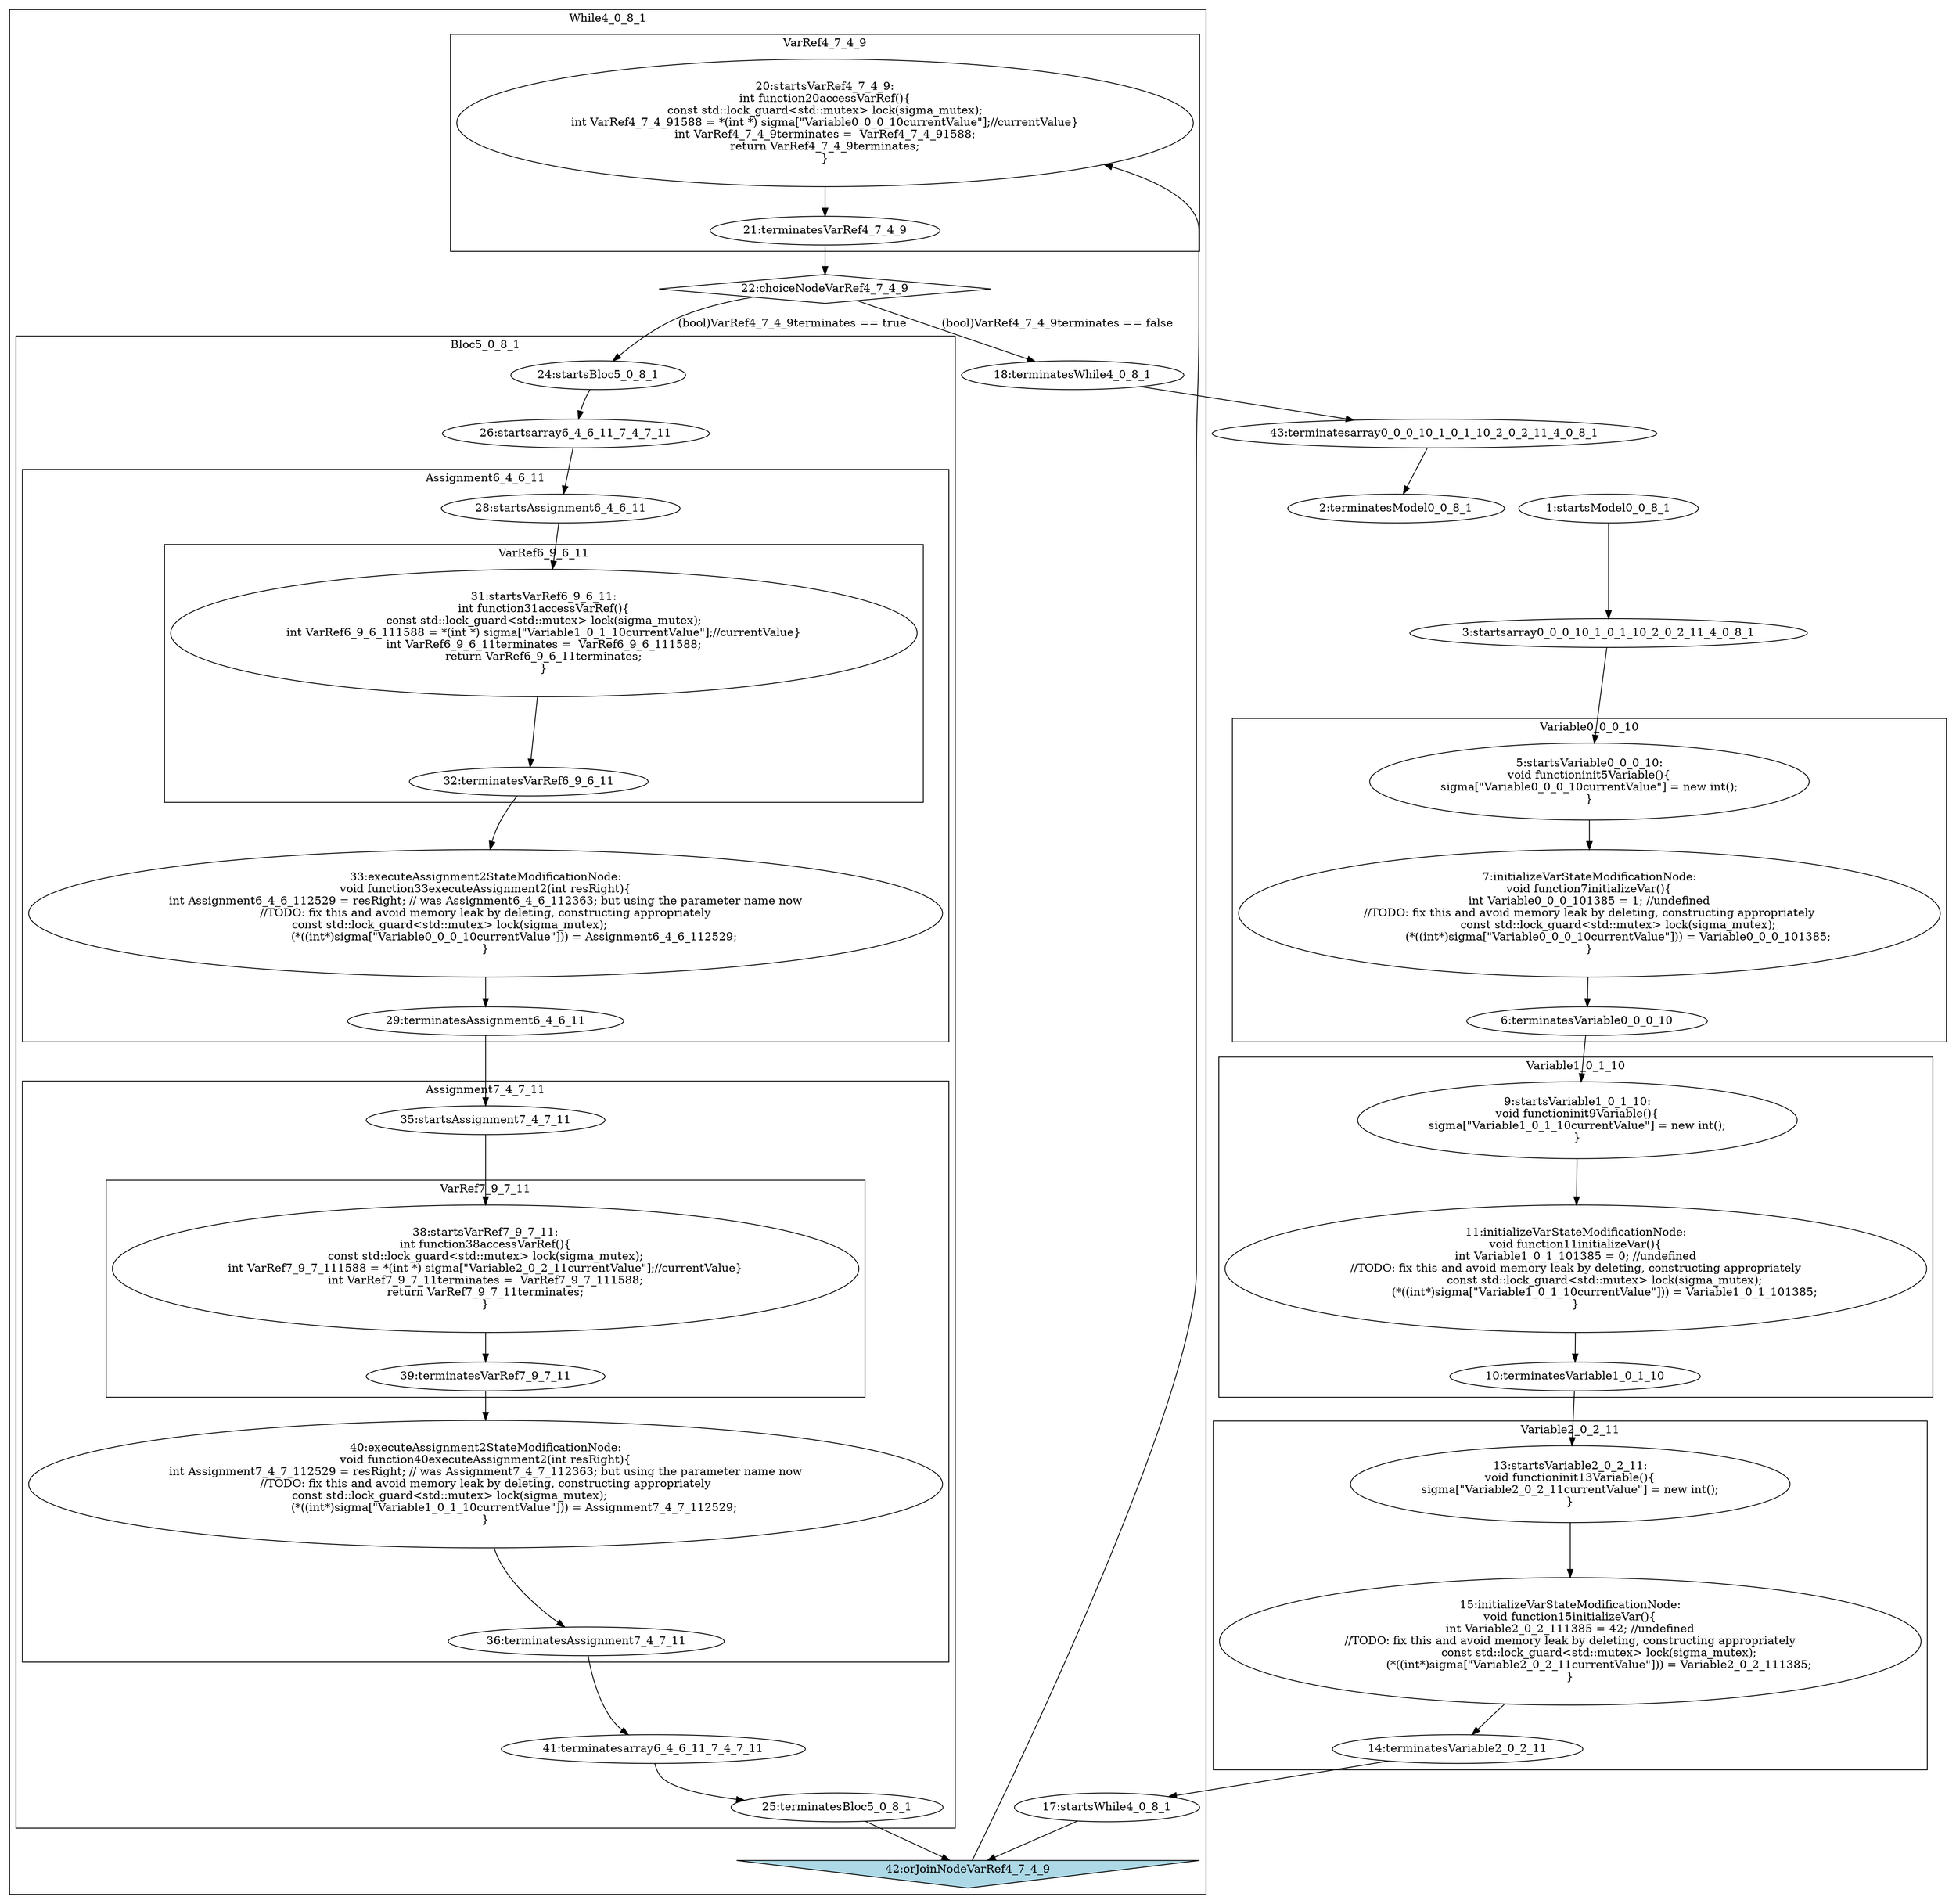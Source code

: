 digraph G {
subgraph cluster_4 {
label = "Variable0_0_0_10";
  "5" [label="5:startsVariable0_0_0_10:
void functioninit5Variable(){
sigma[\"Variable0_0_0_10currentValue\"] = new int();
}" shape="ellipse" ];
  "6" [label="6:terminatesVariable0_0_0_10" shape="ellipse" ];
  "7" [label="7:initializeVarStateModificationNode:
void function7initializeVar(){
int Variable0_0_0_101385 = 1; //undefined
//TODO: fix this and avoid memory leak by deleting, constructing appropriately
                const std::lock_guard<std::mutex> lock(sigma_mutex);
                (*((int*)sigma[\"Variable0_0_0_10currentValue\"])) = Variable0_0_0_101385;
}" shape="ellipse" ];
}
subgraph cluster_8 {
label = "Variable1_0_1_10";
  "9" [label="9:startsVariable1_0_1_10:
void functioninit9Variable(){
sigma[\"Variable1_0_1_10currentValue\"] = new int();
}" shape="ellipse" ];
  "10" [label="10:terminatesVariable1_0_1_10" shape="ellipse" ];
  "11" [label="11:initializeVarStateModificationNode:
void function11initializeVar(){
int Variable1_0_1_101385 = 0; //undefined
//TODO: fix this and avoid memory leak by deleting, constructing appropriately
                const std::lock_guard<std::mutex> lock(sigma_mutex);
                (*((int*)sigma[\"Variable1_0_1_10currentValue\"])) = Variable1_0_1_101385;
}" shape="ellipse" ];
}
subgraph cluster_12 {
label = "Variable2_0_2_11";
  "13" [label="13:startsVariable2_0_2_11:
void functioninit13Variable(){
sigma[\"Variable2_0_2_11currentValue\"] = new int();
}" shape="ellipse" ];
  "14" [label="14:terminatesVariable2_0_2_11" shape="ellipse" ];
  "15" [label="15:initializeVarStateModificationNode:
void function15initializeVar(){
int Variable2_0_2_111385 = 42; //undefined
//TODO: fix this and avoid memory leak by deleting, constructing appropriately
                const std::lock_guard<std::mutex> lock(sigma_mutex);
                (*((int*)sigma[\"Variable2_0_2_11currentValue\"])) = Variable2_0_2_111385;
}" shape="ellipse" ];
}
subgraph cluster_16 {
label = "While4_0_8_1";
  "17" [label="17:startsWhile4_0_8_1" shape="ellipse" ];
  "18" [label="18:terminatesWhile4_0_8_1" shape="ellipse" ];
  "22" [label="22:choiceNodeVarRef4_7_4_9" shape="diamond" ];
  "42" [label="42:orJoinNodeVarRef4_7_4_9" shape="invtriangle" style="filled" fillcolor="lightblue"];
subgraph cluster_19 {
label = "VarRef4_7_4_9";
  "20" [label="20:startsVarRef4_7_4_9:
int function20accessVarRef(){
const std::lock_guard<std::mutex> lock(sigma_mutex);
int VarRef4_7_4_91588 = *(int *) sigma[\"Variable0_0_0_10currentValue\"];//currentValue}
int VarRef4_7_4_9terminates =  VarRef4_7_4_91588;
return VarRef4_7_4_9terminates;
}" shape="ellipse" ];
  "21" [label="21:terminatesVarRef4_7_4_9" shape="ellipse" ];
}
subgraph cluster_23 {
label = "Bloc5_0_8_1";
  "24" [label="24:startsBloc5_0_8_1" shape="ellipse" ];
  "25" [label="25:terminatesBloc5_0_8_1" shape="ellipse" ];
  "26" [label="26:startsarray6_4_6_11_7_4_7_11" shape="ellipse" ];
  "41" [label="41:terminatesarray6_4_6_11_7_4_7_11" shape="ellipse" ];
subgraph cluster_27 {
label = "Assignment6_4_6_11";
  "28" [label="28:startsAssignment6_4_6_11" shape="ellipse" ];
  "29" [label="29:terminatesAssignment6_4_6_11" shape="ellipse" ];
  "33" [label="33:executeAssignment2StateModificationNode:
void function33executeAssignment2(int resRight){
int Assignment6_4_6_112529 = resRight; // was Assignment6_4_6_112363; but using the parameter name now
//TODO: fix this and avoid memory leak by deleting, constructing appropriately
                const std::lock_guard<std::mutex> lock(sigma_mutex);                                    
                (*((int*)sigma[\"Variable0_0_0_10currentValue\"])) = Assignment6_4_6_112529;
}" shape="ellipse" ];
subgraph cluster_30 {
label = "VarRef6_9_6_11";
  "31" [label="31:startsVarRef6_9_6_11:
int function31accessVarRef(){
const std::lock_guard<std::mutex> lock(sigma_mutex);
int VarRef6_9_6_111588 = *(int *) sigma[\"Variable1_0_1_10currentValue\"];//currentValue}
int VarRef6_9_6_11terminates =  VarRef6_9_6_111588;
return VarRef6_9_6_11terminates;
}" shape="ellipse" ];
  "32" [label="32:terminatesVarRef6_9_6_11" shape="ellipse" ];
}
}
subgraph cluster_34 {
label = "Assignment7_4_7_11";
  "35" [label="35:startsAssignment7_4_7_11" shape="ellipse" ];
  "36" [label="36:terminatesAssignment7_4_7_11" shape="ellipse" ];
  "40" [label="40:executeAssignment2StateModificationNode:
void function40executeAssignment2(int resRight){
int Assignment7_4_7_112529 = resRight; // was Assignment7_4_7_112363; but using the parameter name now
//TODO: fix this and avoid memory leak by deleting, constructing appropriately
                const std::lock_guard<std::mutex> lock(sigma_mutex);                                    
                (*((int*)sigma[\"Variable1_0_1_10currentValue\"])) = Assignment7_4_7_112529;
}" shape="ellipse" ];
subgraph cluster_37 {
label = "VarRef7_9_7_11";
  "38" [label="38:startsVarRef7_9_7_11:
int function38accessVarRef(){
const std::lock_guard<std::mutex> lock(sigma_mutex);
int VarRef7_9_7_111588 = *(int *) sigma[\"Variable2_0_2_11currentValue\"];//currentValue}
int VarRef7_9_7_11terminates =  VarRef7_9_7_111588;
return VarRef7_9_7_11terminates;
}" shape="ellipse" ];
  "39" [label="39:terminatesVarRef7_9_7_11" shape="ellipse" ];
}
}
}
}
  "1" [label="1:startsModel0_0_8_1" shape="ellipse" ];
  "2" [label="2:terminatesModel0_0_8_1" shape="ellipse" ];
  "3" [label="3:startsarray0_0_0_10_1_0_1_10_2_0_2_11_4_0_8_1" shape="ellipse" ];
  "43" [label="43:terminatesarray0_0_0_10_1_0_1_10_2_0_2_11_4_0_8_1" shape="ellipse" ];
  "5" -> "7" [label=""];
  "7" -> "6" [label=""];
  "9" -> "11" [label=""];
  "11" -> "10" [label=""];
  "13" -> "15" [label=""];
  "15" -> "14" [label=""];
  "20" -> "21" [label=""];
  "31" -> "32" [label=""];
  "28" -> "31" [label=""];
  "32" -> "33" [label=""];
  "33" -> "29" [label=""];
  "38" -> "39" [label=""];
  "35" -> "38" [label=""];
  "39" -> "40" [label=""];
  "40" -> "36" [label=""];
  "24" -> "26" [label=""];
  "26" -> "28" [label=""];
  "29" -> "35" [label=""];
  "36" -> "41" [label=""];
  "41" -> "25" [label=""];
  "17" -> "42" [label=""];
  "21" -> "22" [label=""];
  "22" -> "24" [label="(bool)VarRef4_7_4_9terminates == true"];
  "25" -> "42" [label=""];
  "42" -> "20" [label=""];
  "22" -> "18" [label="(bool)VarRef4_7_4_9terminates == false"];
  "1" -> "3" [label=""];
  "3" -> "5" [label=""];
  "6" -> "9" [label=""];
  "10" -> "13" [label=""];
  "14" -> "17" [label=""];
  "18" -> "43" [label=""];
  "43" -> "2" [label=""];
}